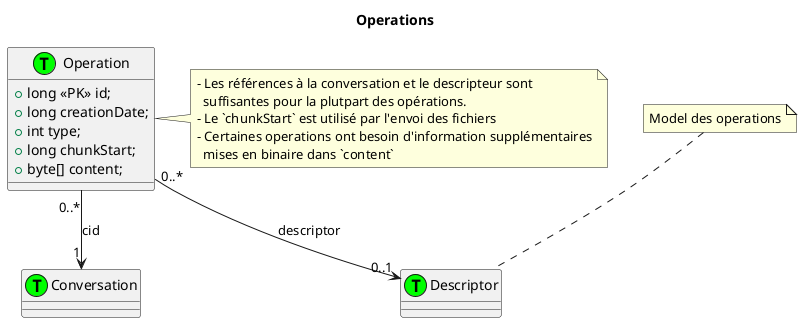 @startuml

class Conversation << (T,#00FF00) >>
class Descriptor << (T,#00FF00) >>

title Operations

note top
Model des operations
end note

class Operation << (T,#00FF00) >> {
  +long <<PK>> id;
  +long creationDate;
  +int type;
  +long chunkStart;
  +byte[] content;
}

note right
- Les références à la conversation et le descripteur sont
  suffisantes pour la plutpart des opérations.
- Le `chunkStart` est utilisé par l'envoi des fichiers
- Certaines operations ont besoin d'information supplémentaires
  mises en binaire dans `content`
end note

Operation "0..*" --> "1" Conversation : cid
Operation "0..*" --> "0..1" Descriptor : descriptor

@enduml
